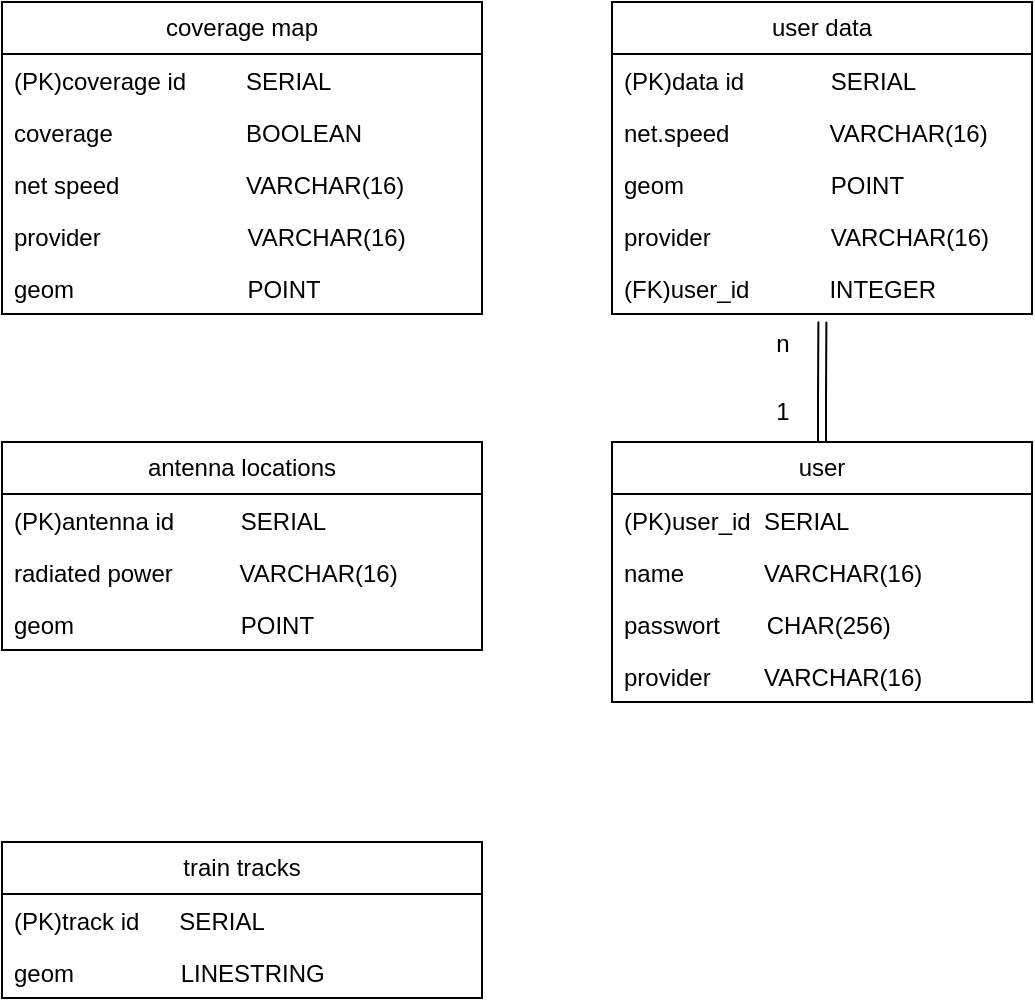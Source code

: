 <mxfile version="21.5.0" type="device">
  <diagram name="Page-1" id="zCWHC759Y4SdwzUhnHew">
    <mxGraphModel dx="1102" dy="894" grid="1" gridSize="10" guides="1" tooltips="1" connect="1" arrows="1" fold="1" page="1" pageScale="1" pageWidth="850" pageHeight="1100" math="0" shadow="0">
      <root>
        <mxCell id="0" />
        <mxCell id="1" parent="0" />
        <mxCell id="vFpNjaLAlR57axLrJAsz-7" value="coverage map" style="swimlane;fontStyle=0;childLayout=stackLayout;horizontal=1;startSize=26;fillColor=none;horizontalStack=0;resizeParent=1;resizeParentMax=0;resizeLast=0;collapsible=1;marginBottom=0;whiteSpace=wrap;html=1;" parent="1" vertex="1">
          <mxGeometry x="95" y="120" width="240" height="156" as="geometry" />
        </mxCell>
        <mxCell id="jnLyRZTdmZkc8WvYbUFP-8" value="(PK)coverage id&amp;nbsp; &amp;nbsp; &amp;nbsp; &amp;nbsp; &amp;nbsp;SERIAL" style="text;strokeColor=none;fillColor=none;align=left;verticalAlign=top;spacingLeft=4;spacingRight=4;overflow=hidden;rotatable=0;points=[[0,0.5],[1,0.5]];portConstraint=eastwest;whiteSpace=wrap;html=1;" vertex="1" parent="vFpNjaLAlR57axLrJAsz-7">
          <mxGeometry y="26" width="240" height="26" as="geometry" />
        </mxCell>
        <mxCell id="vFpNjaLAlR57axLrJAsz-8" value="coverage&amp;nbsp; &amp;nbsp; &amp;nbsp; &amp;nbsp; &amp;nbsp; &amp;nbsp; &amp;nbsp; &amp;nbsp; &amp;nbsp; &amp;nbsp; BOOLEAN" style="text;strokeColor=none;fillColor=none;align=left;verticalAlign=top;spacingLeft=4;spacingRight=4;overflow=hidden;rotatable=0;points=[[0,0.5],[1,0.5]];portConstraint=eastwest;whiteSpace=wrap;html=1;" parent="vFpNjaLAlR57axLrJAsz-7" vertex="1">
          <mxGeometry y="52" width="240" height="26" as="geometry" />
        </mxCell>
        <mxCell id="jnLyRZTdmZkc8WvYbUFP-2" value="net speed&amp;nbsp; &amp;nbsp; &amp;nbsp; &amp;nbsp; &amp;nbsp; &amp;nbsp; &amp;nbsp; &amp;nbsp; &amp;nbsp; &amp;nbsp;VARCHAR(16)" style="text;strokeColor=none;fillColor=none;align=left;verticalAlign=top;spacingLeft=4;spacingRight=4;overflow=hidden;rotatable=0;points=[[0,0.5],[1,0.5]];portConstraint=eastwest;whiteSpace=wrap;html=1;" vertex="1" parent="vFpNjaLAlR57axLrJAsz-7">
          <mxGeometry y="78" width="240" height="26" as="geometry" />
        </mxCell>
        <mxCell id="vFpNjaLAlR57axLrJAsz-9" value="provider&amp;nbsp; &amp;nbsp; &amp;nbsp; &amp;nbsp; &amp;nbsp; &amp;nbsp; &amp;nbsp; &amp;nbsp; &amp;nbsp; &amp;nbsp; &amp;nbsp; VARCHAR(16)" style="text;strokeColor=none;fillColor=none;align=left;verticalAlign=top;spacingLeft=4;spacingRight=4;overflow=hidden;rotatable=0;points=[[0,0.5],[1,0.5]];portConstraint=eastwest;whiteSpace=wrap;html=1;" parent="vFpNjaLAlR57axLrJAsz-7" vertex="1">
          <mxGeometry y="104" width="240" height="26" as="geometry" />
        </mxCell>
        <mxCell id="vFpNjaLAlR57axLrJAsz-13" value="geom&amp;nbsp; &amp;nbsp; &amp;nbsp; &amp;nbsp; &amp;nbsp; &amp;nbsp; &amp;nbsp; &amp;nbsp; &amp;nbsp; &amp;nbsp; &amp;nbsp; &amp;nbsp; &amp;nbsp; POINT" style="text;strokeColor=none;fillColor=none;align=left;verticalAlign=top;spacingLeft=4;spacingRight=4;overflow=hidden;rotatable=0;points=[[0,0.5],[1,0.5]];portConstraint=eastwest;whiteSpace=wrap;html=1;" parent="vFpNjaLAlR57axLrJAsz-7" vertex="1">
          <mxGeometry y="130" width="240" height="26" as="geometry" />
        </mxCell>
        <mxCell id="vFpNjaLAlR57axLrJAsz-14" value="antenna locations" style="swimlane;fontStyle=0;childLayout=stackLayout;horizontal=1;startSize=26;fillColor=none;horizontalStack=0;resizeParent=1;resizeParentMax=0;resizeLast=0;collapsible=1;marginBottom=0;whiteSpace=wrap;html=1;" parent="1" vertex="1">
          <mxGeometry x="95" y="340" width="240" height="104" as="geometry" />
        </mxCell>
        <mxCell id="jnLyRZTdmZkc8WvYbUFP-9" value="(PK)antenna id&amp;nbsp; &amp;nbsp; &amp;nbsp; &amp;nbsp; &amp;nbsp; SERIAL" style="text;strokeColor=none;fillColor=none;align=left;verticalAlign=top;spacingLeft=4;spacingRight=4;overflow=hidden;rotatable=0;points=[[0,0.5],[1,0.5]];portConstraint=eastwest;whiteSpace=wrap;html=1;" vertex="1" parent="vFpNjaLAlR57axLrJAsz-14">
          <mxGeometry y="26" width="240" height="26" as="geometry" />
        </mxCell>
        <mxCell id="vFpNjaLAlR57axLrJAsz-16" value="radiated power&amp;nbsp; &amp;nbsp; &amp;nbsp; &amp;nbsp; &amp;nbsp; VARCHAR(16)" style="text;strokeColor=none;fillColor=none;align=left;verticalAlign=top;spacingLeft=4;spacingRight=4;overflow=hidden;rotatable=0;points=[[0,0.5],[1,0.5]];portConstraint=eastwest;whiteSpace=wrap;html=1;" parent="vFpNjaLAlR57axLrJAsz-14" vertex="1">
          <mxGeometry y="52" width="240" height="26" as="geometry" />
        </mxCell>
        <mxCell id="vFpNjaLAlR57axLrJAsz-17" value="geom&amp;nbsp; &amp;nbsp; &amp;nbsp; &amp;nbsp; &amp;nbsp; &amp;nbsp; &amp;nbsp; &amp;nbsp; &amp;nbsp; &amp;nbsp; &amp;nbsp; &amp;nbsp; &amp;nbsp;POINT" style="text;strokeColor=none;fillColor=none;align=left;verticalAlign=top;spacingLeft=4;spacingRight=4;overflow=hidden;rotatable=0;points=[[0,0.5],[1,0.5]];portConstraint=eastwest;whiteSpace=wrap;html=1;" parent="vFpNjaLAlR57axLrJAsz-14" vertex="1">
          <mxGeometry y="78" width="240" height="26" as="geometry" />
        </mxCell>
        <mxCell id="vFpNjaLAlR57axLrJAsz-26" value="train tracks" style="swimlane;fontStyle=0;childLayout=stackLayout;horizontal=1;startSize=26;fillColor=none;horizontalStack=0;resizeParent=1;resizeParentMax=0;resizeLast=0;collapsible=1;marginBottom=0;whiteSpace=wrap;html=1;" parent="1" vertex="1">
          <mxGeometry x="95" y="540" width="240" height="78" as="geometry" />
        </mxCell>
        <mxCell id="vFpNjaLAlR57axLrJAsz-27" value="(PK)track id&amp;nbsp; &amp;nbsp; &amp;nbsp; SERIAL" style="text;strokeColor=none;fillColor=none;align=left;verticalAlign=top;spacingLeft=4;spacingRight=4;overflow=hidden;rotatable=0;points=[[0,0.5],[1,0.5]];portConstraint=eastwest;whiteSpace=wrap;html=1;" parent="vFpNjaLAlR57axLrJAsz-26" vertex="1">
          <mxGeometry y="26" width="240" height="26" as="geometry" />
        </mxCell>
        <mxCell id="jnLyRZTdmZkc8WvYbUFP-10" value="geom&amp;nbsp; &amp;nbsp; &amp;nbsp; &amp;nbsp; &amp;nbsp; &amp;nbsp; &amp;nbsp; &amp;nbsp; LINESTRING" style="text;strokeColor=none;fillColor=none;align=left;verticalAlign=top;spacingLeft=4;spacingRight=4;overflow=hidden;rotatable=0;points=[[0,0.5],[1,0.5]];portConstraint=eastwest;whiteSpace=wrap;html=1;" vertex="1" parent="vFpNjaLAlR57axLrJAsz-26">
          <mxGeometry y="52" width="240" height="26" as="geometry" />
        </mxCell>
        <mxCell id="vFpNjaLAlR57axLrJAsz-30" value="user data" style="swimlane;fontStyle=0;childLayout=stackLayout;horizontal=1;startSize=26;fillColor=none;horizontalStack=0;resizeParent=1;resizeParentMax=0;resizeLast=0;collapsible=1;marginBottom=0;whiteSpace=wrap;html=1;" parent="1" vertex="1">
          <mxGeometry x="400" y="120" width="210" height="156" as="geometry" />
        </mxCell>
        <mxCell id="jnLyRZTdmZkc8WvYbUFP-11" value="(PK)data id&amp;nbsp; &amp;nbsp; &amp;nbsp; &amp;nbsp; &amp;nbsp; &amp;nbsp; &amp;nbsp;SERIAL" style="text;strokeColor=none;fillColor=none;align=left;verticalAlign=top;spacingLeft=4;spacingRight=4;overflow=hidden;rotatable=0;points=[[0,0.5],[1,0.5]];portConstraint=eastwest;whiteSpace=wrap;html=1;" vertex="1" parent="vFpNjaLAlR57axLrJAsz-30">
          <mxGeometry y="26" width="210" height="26" as="geometry" />
        </mxCell>
        <mxCell id="vFpNjaLAlR57axLrJAsz-31" value="net.speed&amp;nbsp; &amp;nbsp; &amp;nbsp; &amp;nbsp; &amp;nbsp; &amp;nbsp; &amp;nbsp; &amp;nbsp;VARCHAR(16)" style="text;strokeColor=none;fillColor=none;align=left;verticalAlign=top;spacingLeft=4;spacingRight=4;overflow=hidden;rotatable=0;points=[[0,0.5],[1,0.5]];portConstraint=eastwest;whiteSpace=wrap;html=1;" parent="vFpNjaLAlR57axLrJAsz-30" vertex="1">
          <mxGeometry y="52" width="210" height="26" as="geometry" />
        </mxCell>
        <mxCell id="vFpNjaLAlR57axLrJAsz-32" value="geom&amp;nbsp; &amp;nbsp; &amp;nbsp; &amp;nbsp; &amp;nbsp; &amp;nbsp; &amp;nbsp; &amp;nbsp; &amp;nbsp; &amp;nbsp; &amp;nbsp; POINT" style="text;strokeColor=none;fillColor=none;align=left;verticalAlign=top;spacingLeft=4;spacingRight=4;overflow=hidden;rotatable=0;points=[[0,0.5],[1,0.5]];portConstraint=eastwest;whiteSpace=wrap;html=1;" parent="vFpNjaLAlR57axLrJAsz-30" vertex="1">
          <mxGeometry y="78" width="210" height="26" as="geometry" />
        </mxCell>
        <mxCell id="vFpNjaLAlR57axLrJAsz-33" value="provider&amp;nbsp; &amp;nbsp; &amp;nbsp; &amp;nbsp; &amp;nbsp; &amp;nbsp; &amp;nbsp; &amp;nbsp; &amp;nbsp; VARCHAR(16)" style="text;strokeColor=none;fillColor=none;align=left;verticalAlign=top;spacingLeft=4;spacingRight=4;overflow=hidden;rotatable=0;points=[[0,0.5],[1,0.5]];portConstraint=eastwest;whiteSpace=wrap;html=1;" parent="vFpNjaLAlR57axLrJAsz-30" vertex="1">
          <mxGeometry y="104" width="210" height="26" as="geometry" />
        </mxCell>
        <mxCell id="5vU2waXRdWaTLx6UUcuV-9" value="(FK)user_id&amp;nbsp; &amp;nbsp; &amp;nbsp; &amp;nbsp; &amp;nbsp; &amp;nbsp; INTEGER" style="text;strokeColor=none;fillColor=none;align=left;verticalAlign=top;spacingLeft=4;spacingRight=4;overflow=hidden;rotatable=0;points=[[0,0.5],[1,0.5]];portConstraint=eastwest;whiteSpace=wrap;html=1;" parent="vFpNjaLAlR57axLrJAsz-30" vertex="1">
          <mxGeometry y="130" width="210" height="26" as="geometry" />
        </mxCell>
        <mxCell id="jnLyRZTdmZkc8WvYbUFP-18" style="edgeStyle=orthogonalEdgeStyle;rounded=0;orthogonalLoop=1;jettySize=auto;html=1;entryX=1.173;entryY=0.127;entryDx=0;entryDy=0;entryPerimeter=0;shape=link;" edge="1" parent="1" source="5vU2waXRdWaTLx6UUcuV-1" target="5vU2waXRdWaTLx6UUcuV-6">
          <mxGeometry relative="1" as="geometry" />
        </mxCell>
        <mxCell id="5vU2waXRdWaTLx6UUcuV-1" value="user" style="swimlane;fontStyle=0;childLayout=stackLayout;horizontal=1;startSize=26;fillColor=none;horizontalStack=0;resizeParent=1;resizeParentMax=0;resizeLast=0;collapsible=1;marginBottom=0;whiteSpace=wrap;html=1;" parent="1" vertex="1">
          <mxGeometry x="400" y="340" width="210" height="130" as="geometry" />
        </mxCell>
        <mxCell id="5vU2waXRdWaTLx6UUcuV-2" value="(PK)user_id&amp;nbsp; SERIAL" style="text;strokeColor=none;fillColor=none;align=left;verticalAlign=top;spacingLeft=4;spacingRight=4;overflow=hidden;rotatable=0;points=[[0,0.5],[1,0.5]];portConstraint=eastwest;whiteSpace=wrap;html=1;" parent="5vU2waXRdWaTLx6UUcuV-1" vertex="1">
          <mxGeometry y="26" width="210" height="26" as="geometry" />
        </mxCell>
        <mxCell id="jnLyRZTdmZkc8WvYbUFP-1" value="name&amp;nbsp; &amp;nbsp; &amp;nbsp; &amp;nbsp; &amp;nbsp; &amp;nbsp; VARCHAR(16)" style="text;strokeColor=none;fillColor=none;align=left;verticalAlign=top;spacingLeft=4;spacingRight=4;overflow=hidden;rotatable=0;points=[[0,0.5],[1,0.5]];portConstraint=eastwest;whiteSpace=wrap;html=1;" vertex="1" parent="5vU2waXRdWaTLx6UUcuV-1">
          <mxGeometry y="52" width="210" height="26" as="geometry" />
        </mxCell>
        <mxCell id="5vU2waXRdWaTLx6UUcuV-3" value="passwort&amp;nbsp; &amp;nbsp; &amp;nbsp; &amp;nbsp;CHAR(256)" style="text;strokeColor=none;fillColor=none;align=left;verticalAlign=top;spacingLeft=4;spacingRight=4;overflow=hidden;rotatable=0;points=[[0,0.5],[1,0.5]];portConstraint=eastwest;whiteSpace=wrap;html=1;" parent="5vU2waXRdWaTLx6UUcuV-1" vertex="1">
          <mxGeometry y="78" width="210" height="26" as="geometry" />
        </mxCell>
        <mxCell id="5vU2waXRdWaTLx6UUcuV-4" value="provider&amp;nbsp; &amp;nbsp; &amp;nbsp; &amp;nbsp; VARCHAR(16)" style="text;strokeColor=none;fillColor=none;align=left;verticalAlign=top;spacingLeft=4;spacingRight=4;overflow=hidden;rotatable=0;points=[[0,0.5],[1,0.5]];portConstraint=eastwest;whiteSpace=wrap;html=1;" parent="5vU2waXRdWaTLx6UUcuV-1" vertex="1">
          <mxGeometry y="104" width="210" height="26" as="geometry" />
        </mxCell>
        <mxCell id="5vU2waXRdWaTLx6UUcuV-6" value="n" style="text;html=1;align=center;verticalAlign=middle;resizable=0;points=[];autosize=1;strokeColor=none;fillColor=none;" parent="1" vertex="1">
          <mxGeometry x="470" y="276" width="30" height="30" as="geometry" />
        </mxCell>
        <mxCell id="5vU2waXRdWaTLx6UUcuV-7" value="1" style="text;html=1;align=center;verticalAlign=middle;resizable=0;points=[];autosize=1;strokeColor=none;fillColor=none;" parent="1" vertex="1">
          <mxGeometry x="470" y="310" width="30" height="30" as="geometry" />
        </mxCell>
      </root>
    </mxGraphModel>
  </diagram>
</mxfile>
